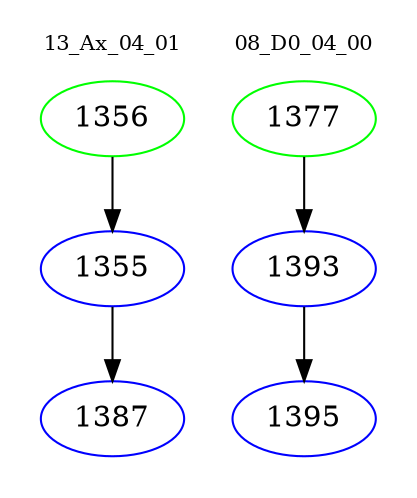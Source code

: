 digraph{
subgraph cluster_0 {
color = white
label = "13_Ax_04_01";
fontsize=10;
T0_1356 [label="1356", color="green"]
T0_1356 -> T0_1355 [color="black"]
T0_1355 [label="1355", color="blue"]
T0_1355 -> T0_1387 [color="black"]
T0_1387 [label="1387", color="blue"]
}
subgraph cluster_1 {
color = white
label = "08_D0_04_00";
fontsize=10;
T1_1377 [label="1377", color="green"]
T1_1377 -> T1_1393 [color="black"]
T1_1393 [label="1393", color="blue"]
T1_1393 -> T1_1395 [color="black"]
T1_1395 [label="1395", color="blue"]
}
}
